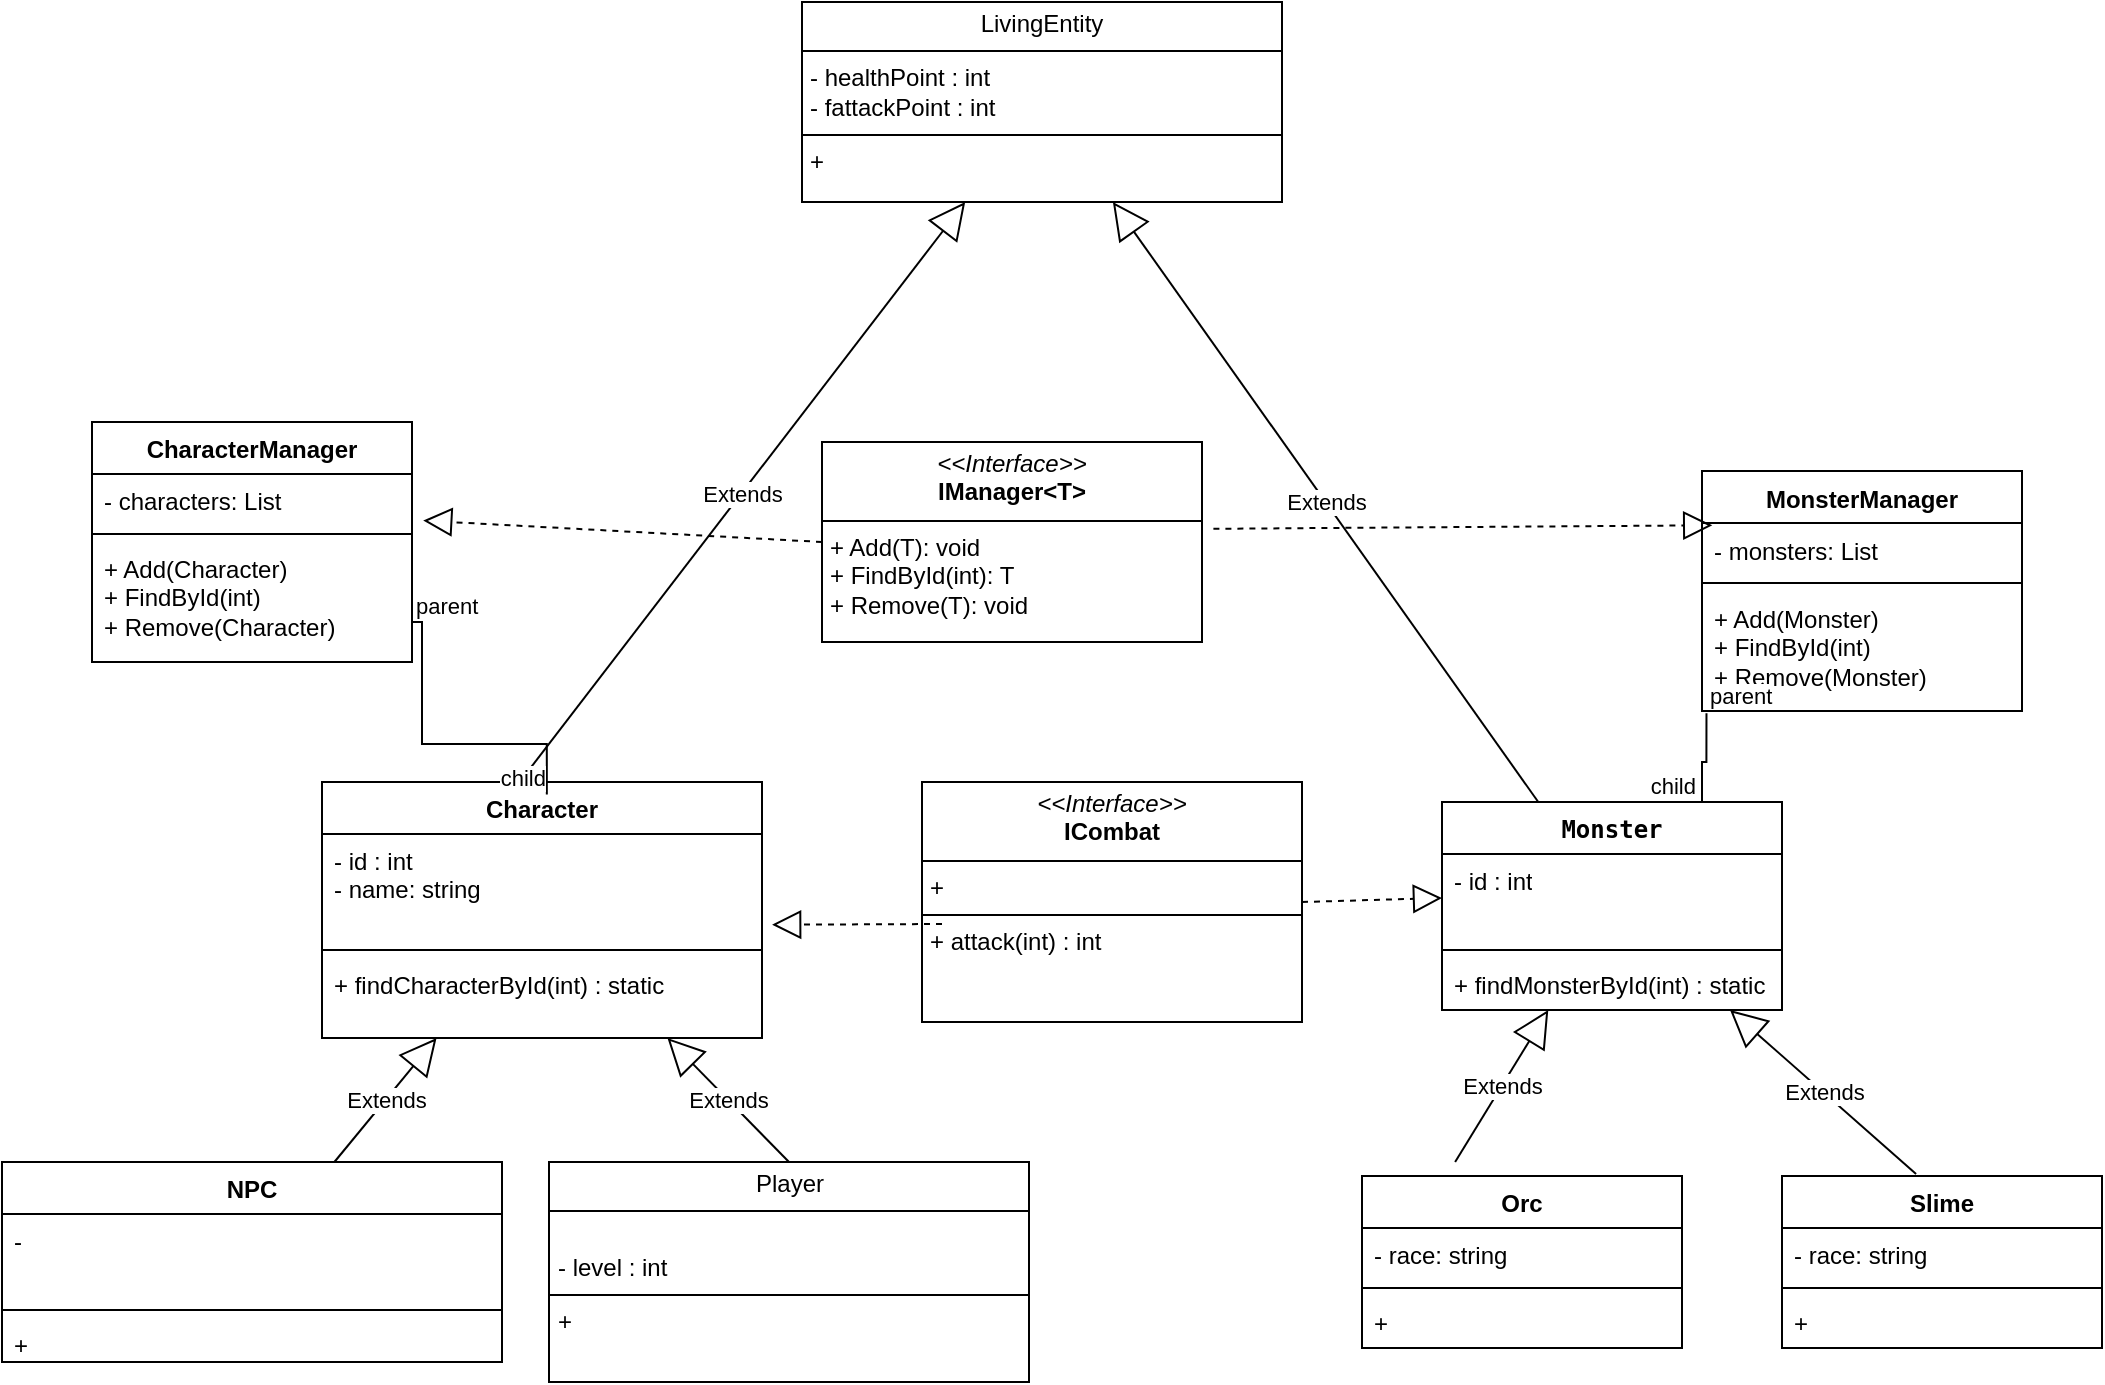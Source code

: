 <mxfile version="26.0.2">
  <diagram name="페이지-1" id="pN4IcXJrUlVqwU66-tXt">
    <mxGraphModel dx="1122" dy="696" grid="1" gridSize="10" guides="1" tooltips="1" connect="1" arrows="1" fold="1" page="1" pageScale="1" pageWidth="827" pageHeight="1169" math="0" shadow="0">
      <root>
        <mxCell id="0" />
        <mxCell id="1" parent="0" />
        <mxCell id="uooB9UigX87pNwy_IaAM-19" value="&lt;p style=&quot;margin:0px;margin-top:4px;text-align:center;&quot;&gt;LivingEntity&lt;/p&gt;&lt;hr size=&quot;1&quot; style=&quot;border-style:solid;&quot;&gt;&lt;p style=&quot;margin:0px;margin-left:4px;&quot;&gt;- healthPoint : int&lt;/p&gt;&lt;p style=&quot;margin:0px;margin-left:4px;&quot;&gt;- fattackPoint : int&amp;nbsp;&lt;/p&gt;&lt;hr size=&quot;1&quot; style=&quot;border-style:solid;&quot;&gt;&lt;p style=&quot;margin:0px;margin-left:4px;&quot;&gt;+&amp;nbsp;&lt;/p&gt;&lt;p style=&quot;margin:0px;margin-left:4px;&quot;&gt;&lt;br&gt;&lt;/p&gt;" style="verticalAlign=top;align=left;overflow=fill;html=1;whiteSpace=wrap;" vertex="1" parent="1">
          <mxGeometry x="430" y="230" width="240" height="100" as="geometry" />
        </mxCell>
        <mxCell id="uooB9UigX87pNwy_IaAM-21" value="&lt;p style=&quot;margin:0px;margin-top:4px;text-align:center;&quot;&gt;Player&lt;/p&gt;&lt;hr size=&quot;1&quot; style=&quot;border-style:solid;&quot;&gt;&lt;p style=&quot;margin:0px;margin-left:4px;&quot;&gt;&lt;br&gt;&lt;/p&gt;&lt;p style=&quot;margin:0px;margin-left:4px;&quot;&gt;- level : int&lt;/p&gt;&lt;hr size=&quot;1&quot; style=&quot;border-style:solid;&quot;&gt;&lt;p style=&quot;margin:0px;margin-left:4px;&quot;&gt;+&amp;nbsp;&lt;/p&gt;" style="verticalAlign=top;align=left;overflow=fill;html=1;whiteSpace=wrap;" vertex="1" parent="1">
          <mxGeometry x="303.5" y="810" width="240" height="110" as="geometry" />
        </mxCell>
        <mxCell id="uooB9UigX87pNwy_IaAM-22" value="&lt;font face=&quot;monospace&quot;&gt;Monster&lt;/font&gt;" style="swimlane;fontStyle=1;align=center;verticalAlign=top;childLayout=stackLayout;horizontal=1;startSize=26;horizontalStack=0;resizeParent=1;resizeParentMax=0;resizeLast=0;collapsible=1;marginBottom=0;whiteSpace=wrap;html=1;" vertex="1" parent="1">
          <mxGeometry x="750" y="630" width="170" height="104" as="geometry" />
        </mxCell>
        <mxCell id="uooB9UigX87pNwy_IaAM-23" value="- id : int" style="text;strokeColor=none;fillColor=none;align=left;verticalAlign=top;spacingLeft=4;spacingRight=4;overflow=hidden;rotatable=0;points=[[0,0.5],[1,0.5]];portConstraint=eastwest;whiteSpace=wrap;html=1;" vertex="1" parent="uooB9UigX87pNwy_IaAM-22">
          <mxGeometry y="26" width="170" height="44" as="geometry" />
        </mxCell>
        <mxCell id="uooB9UigX87pNwy_IaAM-24" value="" style="line;strokeWidth=1;fillColor=none;align=left;verticalAlign=middle;spacingTop=-1;spacingLeft=3;spacingRight=3;rotatable=0;labelPosition=right;points=[];portConstraint=eastwest;strokeColor=inherit;" vertex="1" parent="uooB9UigX87pNwy_IaAM-22">
          <mxGeometry y="70" width="170" height="8" as="geometry" />
        </mxCell>
        <mxCell id="uooB9UigX87pNwy_IaAM-25" value="+ findMonsterById(int) : static" style="text;strokeColor=none;fillColor=none;align=left;verticalAlign=top;spacingLeft=4;spacingRight=4;overflow=hidden;rotatable=0;points=[[0,0.5],[1,0.5]];portConstraint=eastwest;whiteSpace=wrap;html=1;" vertex="1" parent="uooB9UigX87pNwy_IaAM-22">
          <mxGeometry y="78" width="170" height="26" as="geometry" />
        </mxCell>
        <mxCell id="uooB9UigX87pNwy_IaAM-26" value="Orc" style="swimlane;fontStyle=1;align=center;verticalAlign=top;childLayout=stackLayout;horizontal=1;startSize=26;horizontalStack=0;resizeParent=1;resizeParentMax=0;resizeLast=0;collapsible=1;marginBottom=0;whiteSpace=wrap;html=1;" vertex="1" parent="1">
          <mxGeometry x="710" y="817" width="160" height="86" as="geometry" />
        </mxCell>
        <mxCell id="uooB9UigX87pNwy_IaAM-27" value="- race: string" style="text;strokeColor=none;fillColor=none;align=left;verticalAlign=top;spacingLeft=4;spacingRight=4;overflow=hidden;rotatable=0;points=[[0,0.5],[1,0.5]];portConstraint=eastwest;whiteSpace=wrap;html=1;" vertex="1" parent="uooB9UigX87pNwy_IaAM-26">
          <mxGeometry y="26" width="160" height="26" as="geometry" />
        </mxCell>
        <mxCell id="uooB9UigX87pNwy_IaAM-28" value="" style="line;strokeWidth=1;fillColor=none;align=left;verticalAlign=middle;spacingTop=-1;spacingLeft=3;spacingRight=3;rotatable=0;labelPosition=right;points=[];portConstraint=eastwest;strokeColor=inherit;" vertex="1" parent="uooB9UigX87pNwy_IaAM-26">
          <mxGeometry y="52" width="160" height="8" as="geometry" />
        </mxCell>
        <mxCell id="uooB9UigX87pNwy_IaAM-29" value="+" style="text;strokeColor=none;fillColor=none;align=left;verticalAlign=top;spacingLeft=4;spacingRight=4;overflow=hidden;rotatable=0;points=[[0,0.5],[1,0.5]];portConstraint=eastwest;whiteSpace=wrap;html=1;" vertex="1" parent="uooB9UigX87pNwy_IaAM-26">
          <mxGeometry y="60" width="160" height="26" as="geometry" />
        </mxCell>
        <mxCell id="uooB9UigX87pNwy_IaAM-30" value="Slime" style="swimlane;fontStyle=1;align=center;verticalAlign=top;childLayout=stackLayout;horizontal=1;startSize=26;horizontalStack=0;resizeParent=1;resizeParentMax=0;resizeLast=0;collapsible=1;marginBottom=0;whiteSpace=wrap;html=1;" vertex="1" parent="1">
          <mxGeometry x="920" y="817" width="160" height="86" as="geometry" />
        </mxCell>
        <mxCell id="uooB9UigX87pNwy_IaAM-31" value="- race: string" style="text;strokeColor=none;fillColor=none;align=left;verticalAlign=top;spacingLeft=4;spacingRight=4;overflow=hidden;rotatable=0;points=[[0,0.5],[1,0.5]];portConstraint=eastwest;whiteSpace=wrap;html=1;" vertex="1" parent="uooB9UigX87pNwy_IaAM-30">
          <mxGeometry y="26" width="160" height="26" as="geometry" />
        </mxCell>
        <mxCell id="uooB9UigX87pNwy_IaAM-32" value="" style="line;strokeWidth=1;fillColor=none;align=left;verticalAlign=middle;spacingTop=-1;spacingLeft=3;spacingRight=3;rotatable=0;labelPosition=right;points=[];portConstraint=eastwest;strokeColor=inherit;" vertex="1" parent="uooB9UigX87pNwy_IaAM-30">
          <mxGeometry y="52" width="160" height="8" as="geometry" />
        </mxCell>
        <mxCell id="uooB9UigX87pNwy_IaAM-33" value="+" style="text;strokeColor=none;fillColor=none;align=left;verticalAlign=top;spacingLeft=4;spacingRight=4;overflow=hidden;rotatable=0;points=[[0,0.5],[1,0.5]];portConstraint=eastwest;whiteSpace=wrap;html=1;" vertex="1" parent="uooB9UigX87pNwy_IaAM-30">
          <mxGeometry y="60" width="160" height="26" as="geometry" />
        </mxCell>
        <mxCell id="uooB9UigX87pNwy_IaAM-43" value="Extends" style="endArrow=block;endSize=16;endFill=0;html=1;rounded=0;" edge="1" parent="1" source="uooB9UigX87pNwy_IaAM-48" target="uooB9UigX87pNwy_IaAM-52">
          <mxGeometry width="160" relative="1" as="geometry">
            <mxPoint x="190" y="682.923" as="sourcePoint" />
            <mxPoint x="90" y="604" as="targetPoint" />
          </mxGeometry>
        </mxCell>
        <mxCell id="uooB9UigX87pNwy_IaAM-44" value="Extends" style="endArrow=block;endSize=16;endFill=0;html=1;rounded=0;exitX=0.5;exitY=0;exitDx=0;exitDy=0;" edge="1" parent="1" source="uooB9UigX87pNwy_IaAM-21" target="uooB9UigX87pNwy_IaAM-52">
          <mxGeometry width="160" relative="1" as="geometry">
            <mxPoint x="340" y="690" as="sourcePoint" />
            <mxPoint x="300" y="660" as="targetPoint" />
          </mxGeometry>
        </mxCell>
        <mxCell id="uooB9UigX87pNwy_IaAM-45" value="Extends" style="endArrow=block;endSize=16;endFill=0;html=1;rounded=0;" edge="1" parent="1" source="uooB9UigX87pNwy_IaAM-22" target="uooB9UigX87pNwy_IaAM-19">
          <mxGeometry width="160" relative="1" as="geometry">
            <mxPoint x="300" y="490" as="sourcePoint" />
            <mxPoint x="390" y="442" as="targetPoint" />
          </mxGeometry>
        </mxCell>
        <mxCell id="uooB9UigX87pNwy_IaAM-46" value="Extends" style="endArrow=block;endSize=16;endFill=0;html=1;rounded=0;exitX=0.291;exitY=-0.081;exitDx=0;exitDy=0;exitPerimeter=0;" edge="1" parent="1" source="uooB9UigX87pNwy_IaAM-26" target="uooB9UigX87pNwy_IaAM-22">
          <mxGeometry width="160" relative="1" as="geometry">
            <mxPoint x="330" y="650" as="sourcePoint" />
            <mxPoint x="420" y="602" as="targetPoint" />
          </mxGeometry>
        </mxCell>
        <mxCell id="uooB9UigX87pNwy_IaAM-47" value="Extends" style="endArrow=block;endSize=16;endFill=0;html=1;rounded=0;exitX=0.419;exitY=-0.012;exitDx=0;exitDy=0;exitPerimeter=0;" edge="1" parent="1" source="uooB9UigX87pNwy_IaAM-30" target="uooB9UigX87pNwy_IaAM-22">
          <mxGeometry width="160" relative="1" as="geometry">
            <mxPoint x="340" y="660" as="sourcePoint" />
            <mxPoint x="430" y="612" as="targetPoint" />
          </mxGeometry>
        </mxCell>
        <mxCell id="uooB9UigX87pNwy_IaAM-48" value="NPC" style="swimlane;fontStyle=1;align=center;verticalAlign=top;childLayout=stackLayout;horizontal=1;startSize=26;horizontalStack=0;resizeParent=1;resizeParentMax=0;resizeLast=0;collapsible=1;marginBottom=0;whiteSpace=wrap;html=1;" vertex="1" parent="1">
          <mxGeometry x="30" y="810" width="250" height="100" as="geometry" />
        </mxCell>
        <mxCell id="uooB9UigX87pNwy_IaAM-49" value="-&amp;nbsp;" style="text;strokeColor=none;fillColor=none;align=left;verticalAlign=top;spacingLeft=4;spacingRight=4;overflow=hidden;rotatable=0;points=[[0,0.5],[1,0.5]];portConstraint=eastwest;whiteSpace=wrap;html=1;" vertex="1" parent="uooB9UigX87pNwy_IaAM-48">
          <mxGeometry y="26" width="250" height="44" as="geometry" />
        </mxCell>
        <mxCell id="uooB9UigX87pNwy_IaAM-50" value="" style="line;strokeWidth=1;fillColor=none;align=left;verticalAlign=middle;spacingTop=-1;spacingLeft=3;spacingRight=3;rotatable=0;labelPosition=right;points=[];portConstraint=eastwest;strokeColor=inherit;" vertex="1" parent="uooB9UigX87pNwy_IaAM-48">
          <mxGeometry y="70" width="250" height="8" as="geometry" />
        </mxCell>
        <mxCell id="uooB9UigX87pNwy_IaAM-51" value="+&amp;nbsp;" style="text;strokeColor=none;fillColor=none;align=left;verticalAlign=top;spacingLeft=4;spacingRight=4;overflow=hidden;rotatable=0;points=[[0,0.5],[1,0.5]];portConstraint=eastwest;whiteSpace=wrap;html=1;" vertex="1" parent="uooB9UigX87pNwy_IaAM-48">
          <mxGeometry y="78" width="250" height="22" as="geometry" />
        </mxCell>
        <mxCell id="uooB9UigX87pNwy_IaAM-52" value="Character" style="swimlane;fontStyle=1;align=center;verticalAlign=top;childLayout=stackLayout;horizontal=1;startSize=26;horizontalStack=0;resizeParent=1;resizeParentMax=0;resizeLast=0;collapsible=1;marginBottom=0;whiteSpace=wrap;html=1;" vertex="1" parent="1">
          <mxGeometry x="190" y="620" width="220" height="128" as="geometry" />
        </mxCell>
        <mxCell id="uooB9UigX87pNwy_IaAM-53" value="- id : int&lt;div&gt;- name: string&lt;/div&gt;" style="text;strokeColor=none;fillColor=none;align=left;verticalAlign=top;spacingLeft=4;spacingRight=4;overflow=hidden;rotatable=0;points=[[0,0.5],[1,0.5]];portConstraint=eastwest;whiteSpace=wrap;html=1;" vertex="1" parent="uooB9UigX87pNwy_IaAM-52">
          <mxGeometry y="26" width="220" height="54" as="geometry" />
        </mxCell>
        <mxCell id="uooB9UigX87pNwy_IaAM-54" value="" style="line;strokeWidth=1;fillColor=none;align=left;verticalAlign=middle;spacingTop=-1;spacingLeft=3;spacingRight=3;rotatable=0;labelPosition=right;points=[];portConstraint=eastwest;strokeColor=inherit;" vertex="1" parent="uooB9UigX87pNwy_IaAM-52">
          <mxGeometry y="80" width="220" height="8" as="geometry" />
        </mxCell>
        <mxCell id="uooB9UigX87pNwy_IaAM-55" value="+ findCharacterById(int) : static" style="text;strokeColor=none;fillColor=none;align=left;verticalAlign=top;spacingLeft=4;spacingRight=4;overflow=hidden;rotatable=0;points=[[0,0.5],[1,0.5]];portConstraint=eastwest;whiteSpace=wrap;html=1;" vertex="1" parent="uooB9UigX87pNwy_IaAM-52">
          <mxGeometry y="88" width="220" height="40" as="geometry" />
        </mxCell>
        <mxCell id="uooB9UigX87pNwy_IaAM-56" value="Extends" style="endArrow=block;endSize=16;endFill=0;html=1;rounded=0;exitX=0.444;exitY=0.012;exitDx=0;exitDy=0;exitPerimeter=0;" edge="1" parent="1" source="uooB9UigX87pNwy_IaAM-52" target="uooB9UigX87pNwy_IaAM-19">
          <mxGeometry width="160" relative="1" as="geometry">
            <mxPoint x="200" y="690" as="sourcePoint" />
            <mxPoint x="360" y="690" as="targetPoint" />
          </mxGeometry>
        </mxCell>
        <mxCell id="uooB9UigX87pNwy_IaAM-59" value="&lt;p style=&quot;margin:0px;margin-top:4px;text-align:center;&quot;&gt;&lt;i&gt;&amp;lt;&amp;lt;Interface&amp;gt;&amp;gt;&lt;/i&gt;&lt;br&gt;&lt;b&gt;ICombat&lt;/b&gt;&lt;/p&gt;&lt;hr size=&quot;1&quot; style=&quot;border-style:solid;&quot;&gt;&lt;p style=&quot;margin:0px;margin-left:4px;&quot;&gt;+&amp;nbsp;&lt;br&gt;&lt;/p&gt;&lt;hr size=&quot;1&quot; style=&quot;border-style:solid;&quot;&gt;&lt;p style=&quot;margin:0px;margin-left:4px;&quot;&gt;+ attack(int) : int&lt;br&gt;&lt;/p&gt;" style="verticalAlign=top;align=left;overflow=fill;html=1;whiteSpace=wrap;" vertex="1" parent="1">
          <mxGeometry x="490" y="620" width="190" height="120" as="geometry" />
        </mxCell>
        <mxCell id="uooB9UigX87pNwy_IaAM-60" value="" style="endArrow=block;dashed=1;endFill=0;endSize=12;html=1;rounded=0;entryX=1.023;entryY=0.84;entryDx=0;entryDy=0;entryPerimeter=0;" edge="1" parent="1" target="uooB9UigX87pNwy_IaAM-53">
          <mxGeometry width="160" relative="1" as="geometry">
            <mxPoint x="500" y="691" as="sourcePoint" />
            <mxPoint x="200" y="510" as="targetPoint" />
          </mxGeometry>
        </mxCell>
        <mxCell id="uooB9UigX87pNwy_IaAM-61" value="" style="endArrow=block;dashed=1;endFill=0;endSize=12;html=1;rounded=0;entryX=0;entryY=0.5;entryDx=0;entryDy=0;exitX=1;exitY=0.5;exitDx=0;exitDy=0;" edge="1" parent="1" source="uooB9UigX87pNwy_IaAM-59" target="uooB9UigX87pNwy_IaAM-23">
          <mxGeometry width="160" relative="1" as="geometry">
            <mxPoint x="680" y="700" as="sourcePoint" />
            <mxPoint x="720" y="450" as="targetPoint" />
          </mxGeometry>
        </mxCell>
        <mxCell id="uooB9UigX87pNwy_IaAM-63" value="&lt;p style=&quot;margin:0px;margin-top:4px;text-align:center;&quot;&gt;&lt;i&gt;&amp;lt;&amp;lt;Interface&amp;gt;&amp;gt;&lt;/i&gt;&lt;br&gt;&lt;b&gt;IManager&amp;lt;T&amp;gt;&lt;/b&gt;&lt;/p&gt;&lt;hr size=&quot;1&quot; style=&quot;border-style:solid;&quot;&gt;&lt;p style=&quot;margin:0px;margin-left:4px;&quot;&gt;+ Add(T): void&lt;br&gt;+ FindById(int): T&lt;/p&gt;&lt;p style=&quot;margin:0px;margin-left:4px;&quot;&gt;+ Remove(T): void&lt;/p&gt;" style="verticalAlign=top;align=left;overflow=fill;html=1;whiteSpace=wrap;" vertex="1" parent="1">
          <mxGeometry x="440" y="450" width="190" height="100" as="geometry" />
        </mxCell>
        <mxCell id="uooB9UigX87pNwy_IaAM-64" value="CharacterManager" style="swimlane;fontStyle=1;align=center;verticalAlign=top;childLayout=stackLayout;horizontal=1;startSize=26;horizontalStack=0;resizeParent=1;resizeParentMax=0;resizeLast=0;collapsible=1;marginBottom=0;whiteSpace=wrap;html=1;" vertex="1" parent="1">
          <mxGeometry x="75" y="440" width="160" height="120" as="geometry" />
        </mxCell>
        <mxCell id="uooB9UigX87pNwy_IaAM-65" value=" - characters: List " style="text;strokeColor=none;fillColor=none;align=left;verticalAlign=top;spacingLeft=4;spacingRight=4;overflow=hidden;rotatable=0;points=[[0,0.5],[1,0.5]];portConstraint=eastwest;whiteSpace=wrap;html=1;" vertex="1" parent="uooB9UigX87pNwy_IaAM-64">
          <mxGeometry y="26" width="160" height="26" as="geometry" />
        </mxCell>
        <mxCell id="uooB9UigX87pNwy_IaAM-66" value="" style="line;strokeWidth=1;fillColor=none;align=left;verticalAlign=middle;spacingTop=-1;spacingLeft=3;spacingRight=3;rotatable=0;labelPosition=right;points=[];portConstraint=eastwest;strokeColor=inherit;" vertex="1" parent="uooB9UigX87pNwy_IaAM-64">
          <mxGeometry y="52" width="160" height="8" as="geometry" />
        </mxCell>
        <mxCell id="uooB9UigX87pNwy_IaAM-67" value="+ Add(Character) &lt;div&gt;+ FindById(int)&amp;nbsp;&lt;/div&gt;&lt;div&gt;+ Remove(Character)&lt;/div&gt;" style="text;strokeColor=none;fillColor=none;align=left;verticalAlign=top;spacingLeft=4;spacingRight=4;overflow=hidden;rotatable=0;points=[[0,0.5],[1,0.5]];portConstraint=eastwest;whiteSpace=wrap;html=1;" vertex="1" parent="uooB9UigX87pNwy_IaAM-64">
          <mxGeometry y="60" width="160" height="60" as="geometry" />
        </mxCell>
        <mxCell id="uooB9UigX87pNwy_IaAM-68" value="MonsterManager" style="swimlane;fontStyle=1;align=center;verticalAlign=top;childLayout=stackLayout;horizontal=1;startSize=26;horizontalStack=0;resizeParent=1;resizeParentMax=0;resizeLast=0;collapsible=1;marginBottom=0;whiteSpace=wrap;html=1;" vertex="1" parent="1">
          <mxGeometry x="880" y="464.5" width="160" height="120" as="geometry" />
        </mxCell>
        <mxCell id="uooB9UigX87pNwy_IaAM-69" value=" - monsters: List " style="text;strokeColor=none;fillColor=none;align=left;verticalAlign=top;spacingLeft=4;spacingRight=4;overflow=hidden;rotatable=0;points=[[0,0.5],[1,0.5]];portConstraint=eastwest;whiteSpace=wrap;html=1;" vertex="1" parent="uooB9UigX87pNwy_IaAM-68">
          <mxGeometry y="26" width="160" height="26" as="geometry" />
        </mxCell>
        <mxCell id="uooB9UigX87pNwy_IaAM-70" value="" style="line;strokeWidth=1;fillColor=none;align=left;verticalAlign=middle;spacingTop=-1;spacingLeft=3;spacingRight=3;rotatable=0;labelPosition=right;points=[];portConstraint=eastwest;strokeColor=inherit;" vertex="1" parent="uooB9UigX87pNwy_IaAM-68">
          <mxGeometry y="52" width="160" height="8" as="geometry" />
        </mxCell>
        <mxCell id="uooB9UigX87pNwy_IaAM-71" value="+ Add(Monster) &lt;div&gt;+ FindById(int)&amp;nbsp;&lt;/div&gt;&lt;div&gt;+ Remove(Monster)&lt;/div&gt;" style="text;strokeColor=none;fillColor=none;align=left;verticalAlign=top;spacingLeft=4;spacingRight=4;overflow=hidden;rotatable=0;points=[[0,0.5],[1,0.5]];portConstraint=eastwest;whiteSpace=wrap;html=1;" vertex="1" parent="uooB9UigX87pNwy_IaAM-68">
          <mxGeometry y="60" width="160" height="60" as="geometry" />
        </mxCell>
        <mxCell id="uooB9UigX87pNwy_IaAM-72" value="" style="endArrow=none;html=1;edgeStyle=orthogonalEdgeStyle;rounded=0;exitX=0.999;exitY=0.978;exitDx=0;exitDy=0;exitPerimeter=0;entryX=0.511;entryY=0.049;entryDx=0;entryDy=0;entryPerimeter=0;" edge="1" parent="1" target="uooB9UigX87pNwy_IaAM-52">
          <mxGeometry relative="1" as="geometry">
            <mxPoint x="235.0" y="540" as="sourcePoint" />
            <mxPoint x="320.16" y="611.32" as="targetPoint" />
            <Array as="points">
              <mxPoint x="240" y="540" />
              <mxPoint x="240" y="601" />
              <mxPoint x="302" y="601" />
            </Array>
          </mxGeometry>
        </mxCell>
        <mxCell id="uooB9UigX87pNwy_IaAM-73" value="parent" style="edgeLabel;resizable=0;html=1;align=left;verticalAlign=bottom;" connectable="0" vertex="1" parent="uooB9UigX87pNwy_IaAM-72">
          <mxGeometry x="-1" relative="1" as="geometry" />
        </mxCell>
        <mxCell id="uooB9UigX87pNwy_IaAM-74" value="child" style="edgeLabel;resizable=0;html=1;align=right;verticalAlign=bottom;" connectable="0" vertex="1" parent="uooB9UigX87pNwy_IaAM-72">
          <mxGeometry x="1" relative="1" as="geometry" />
        </mxCell>
        <mxCell id="uooB9UigX87pNwy_IaAM-75" value="" style="endArrow=none;html=1;edgeStyle=orthogonalEdgeStyle;rounded=0;exitX=0.014;exitY=1.018;exitDx=0;exitDy=0;exitPerimeter=0;entryX=0.75;entryY=0;entryDx=0;entryDy=0;" edge="1" parent="1" source="uooB9UigX87pNwy_IaAM-71" target="uooB9UigX87pNwy_IaAM-22">
          <mxGeometry relative="1" as="geometry">
            <mxPoint x="240" y="579" as="sourcePoint" />
            <mxPoint x="820" y="640" as="targetPoint" />
            <Array as="points">
              <mxPoint x="882" y="610" />
              <mxPoint x="880" y="610" />
              <mxPoint x="880" y="630" />
            </Array>
          </mxGeometry>
        </mxCell>
        <mxCell id="uooB9UigX87pNwy_IaAM-76" value="parent" style="edgeLabel;resizable=0;html=1;align=left;verticalAlign=bottom;" connectable="0" vertex="1" parent="uooB9UigX87pNwy_IaAM-75">
          <mxGeometry x="-1" relative="1" as="geometry" />
        </mxCell>
        <mxCell id="uooB9UigX87pNwy_IaAM-77" value="child" style="edgeLabel;resizable=0;html=1;align=right;verticalAlign=bottom;" connectable="0" vertex="1" parent="uooB9UigX87pNwy_IaAM-75">
          <mxGeometry x="1" relative="1" as="geometry" />
        </mxCell>
        <mxCell id="uooB9UigX87pNwy_IaAM-78" value="" style="endArrow=block;dashed=1;endFill=0;endSize=12;html=1;rounded=0;entryX=1.035;entryY=0.896;entryDx=0;entryDy=0;exitX=0;exitY=0.5;exitDx=0;exitDy=0;entryPerimeter=0;" edge="1" parent="1" source="uooB9UigX87pNwy_IaAM-63" target="uooB9UigX87pNwy_IaAM-65">
          <mxGeometry width="160" relative="1" as="geometry">
            <mxPoint x="980" y="420" as="sourcePoint" />
            <mxPoint x="710" y="610" as="targetPoint" />
          </mxGeometry>
        </mxCell>
        <mxCell id="uooB9UigX87pNwy_IaAM-79" value="" style="endArrow=block;dashed=1;endFill=0;endSize=12;html=1;rounded=0;entryX=0.032;entryY=0.044;entryDx=0;entryDy=0;exitX=1.03;exitY=0.434;exitDx=0;exitDy=0;exitPerimeter=0;entryPerimeter=0;" edge="1" parent="1" source="uooB9UigX87pNwy_IaAM-63" target="uooB9UigX87pNwy_IaAM-69">
          <mxGeometry width="160" relative="1" as="geometry">
            <mxPoint x="970" y="420" as="sourcePoint" />
            <mxPoint x="240" y="460" as="targetPoint" />
          </mxGeometry>
        </mxCell>
      </root>
    </mxGraphModel>
  </diagram>
</mxfile>
